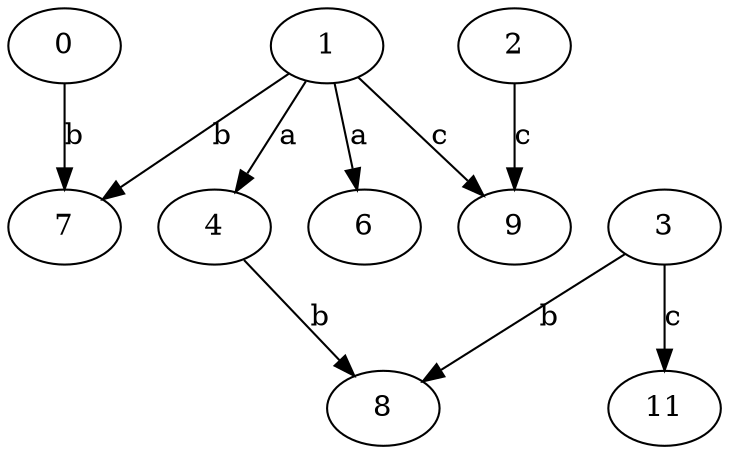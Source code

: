 strict digraph  {
0;
4;
6;
1;
7;
8;
9;
2;
3;
11;
0 -> 7  [label=b];
4 -> 8  [label=b];
1 -> 4  [label=a];
1 -> 6  [label=a];
1 -> 7  [label=b];
1 -> 9  [label=c];
2 -> 9  [label=c];
3 -> 8  [label=b];
3 -> 11  [label=c];
}
